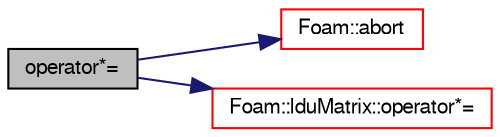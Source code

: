 digraph "operator*="
{
  bgcolor="transparent";
  edge [fontname="FreeSans",fontsize="10",labelfontname="FreeSans",labelfontsize="10"];
  node [fontname="FreeSans",fontsize="10",shape=record];
  rankdir="LR";
  Node6607 [label="operator*=",height=0.2,width=0.4,color="black", fillcolor="grey75", style="filled", fontcolor="black"];
  Node6607 -> Node6608 [color="midnightblue",fontsize="10",style="solid",fontname="FreeSans"];
  Node6608 [label="Foam::abort",height=0.2,width=0.4,color="red",URL="$a21124.html#a447107a607d03e417307c203fa5fb44b"];
  Node6607 -> Node6651 [color="midnightblue",fontsize="10",style="solid",fontname="FreeSans"];
  Node6651 [label="Foam::lduMatrix::operator*=",height=0.2,width=0.4,color="red",URL="$a26882.html#a8b7e3e95bdfe12c335fe5d27d6d4fa9f"];
}
